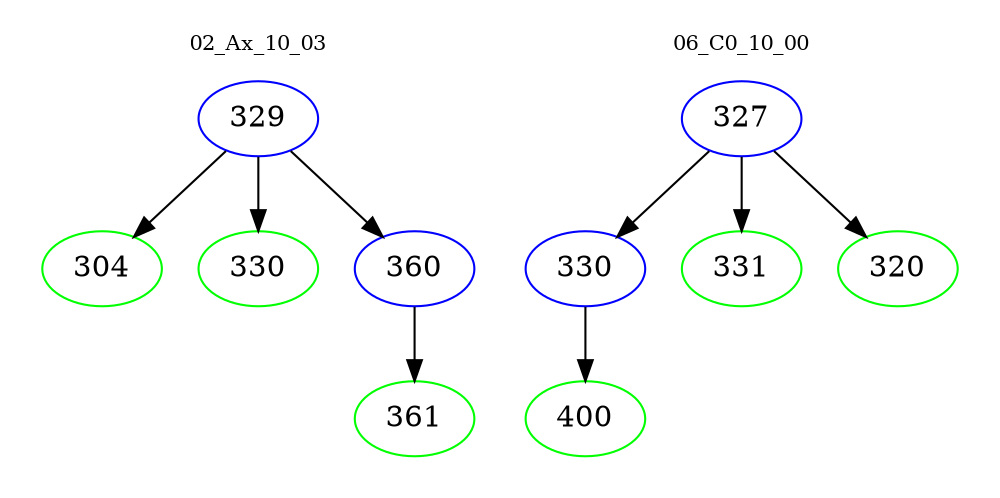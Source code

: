 digraph{
subgraph cluster_0 {
color = white
label = "02_Ax_10_03";
fontsize=10;
T0_329 [label="329", color="blue"]
T0_329 -> T0_304 [color="black"]
T0_304 [label="304", color="green"]
T0_329 -> T0_330 [color="black"]
T0_330 [label="330", color="green"]
T0_329 -> T0_360 [color="black"]
T0_360 [label="360", color="blue"]
T0_360 -> T0_361 [color="black"]
T0_361 [label="361", color="green"]
}
subgraph cluster_1 {
color = white
label = "06_C0_10_00";
fontsize=10;
T1_327 [label="327", color="blue"]
T1_327 -> T1_330 [color="black"]
T1_330 [label="330", color="blue"]
T1_330 -> T1_400 [color="black"]
T1_400 [label="400", color="green"]
T1_327 -> T1_331 [color="black"]
T1_331 [label="331", color="green"]
T1_327 -> T1_320 [color="black"]
T1_320 [label="320", color="green"]
}
}
